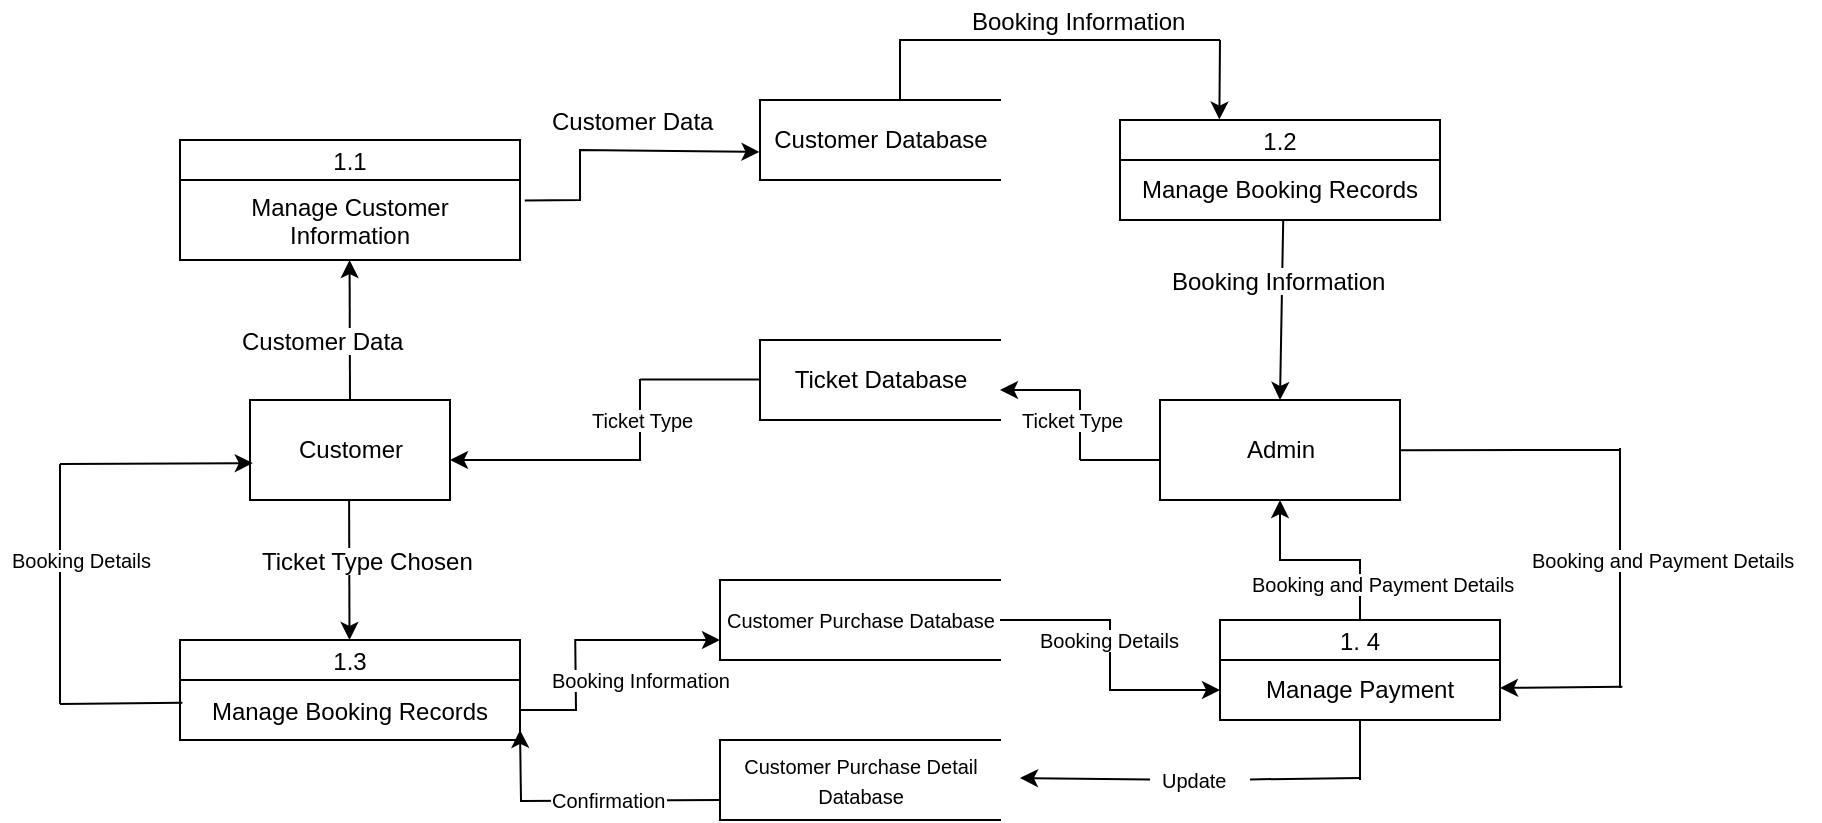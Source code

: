 <mxfile version="16.2.7" type="github">
  <diagram id="S7l8wAbUdRp46LBn-i9x" name="Page-1">
    <mxGraphModel dx="1203" dy="1771" grid="1" gridSize="10" guides="1" tooltips="1" connect="1" arrows="1" fold="1" page="1" pageScale="1" pageWidth="850" pageHeight="1100" math="0" shadow="0">
      <root>
        <mxCell id="0" />
        <mxCell id="1" parent="0" />
        <mxCell id="JdBObX5c28iziQ9NhJDq-1" value="1.3" style="swimlane;fontStyle=0;childLayout=stackLayout;horizontal=1;startSize=20;fillColor=#ffffff;horizontalStack=0;resizeParent=1;resizeParentMax=0;resizeLast=0;collapsible=0;marginBottom=0;swimlaneFillColor=#ffffff;" vertex="1" parent="1">
          <mxGeometry x="90" y="310" width="170" height="50" as="geometry" />
        </mxCell>
        <mxCell id="JdBObX5c28iziQ9NhJDq-6" value="Manage Booking Records" style="text;strokeColor=none;fillColor=none;align=center;verticalAlign=middle;spacingLeft=4;spacingRight=4;overflow=hidden;points=[[0,0.5],[1,0.5]];portConstraint=eastwest;rotatable=0;" vertex="1" parent="JdBObX5c28iziQ9NhJDq-1">
          <mxGeometry y="20" width="170" height="30" as="geometry" />
        </mxCell>
        <mxCell id="JdBObX5c28iziQ9NhJDq-2" value="1.1" style="swimlane;fontStyle=0;childLayout=stackLayout;horizontal=1;startSize=20;fillColor=#ffffff;horizontalStack=0;resizeParent=1;resizeParentMax=0;resizeLast=0;collapsible=0;marginBottom=0;swimlaneFillColor=#ffffff;" vertex="1" parent="1">
          <mxGeometry x="90" y="60" width="170" height="60" as="geometry" />
        </mxCell>
        <mxCell id="JdBObX5c28iziQ9NhJDq-5" value="Manage Customer &#xa;Information" style="text;strokeColor=none;fillColor=none;align=center;verticalAlign=middle;spacingLeft=4;spacingRight=4;overflow=hidden;points=[[0,0.5],[1,0.5]];portConstraint=eastwest;rotatable=0;" vertex="1" parent="JdBObX5c28iziQ9NhJDq-2">
          <mxGeometry y="20" width="170" height="40" as="geometry" />
        </mxCell>
        <mxCell id="JdBObX5c28iziQ9NhJDq-58" value="" style="edgeStyle=orthogonalEdgeStyle;rounded=0;orthogonalLoop=1;jettySize=auto;html=1;fontSize=10;startArrow=none;startFill=0;endArrow=classic;endFill=1;" edge="1" parent="1" source="JdBObX5c28iziQ9NhJDq-3" target="JdBObX5c28iziQ9NhJDq-9">
          <mxGeometry relative="1" as="geometry" />
        </mxCell>
        <mxCell id="JdBObX5c28iziQ9NhJDq-3" value="1. 4" style="swimlane;fontStyle=0;childLayout=stackLayout;horizontal=1;startSize=20;fillColor=#ffffff;horizontalStack=0;resizeParent=1;resizeParentMax=0;resizeLast=0;collapsible=0;marginBottom=0;swimlaneFillColor=#ffffff;" vertex="1" parent="1">
          <mxGeometry x="610" y="300" width="140" height="50" as="geometry" />
        </mxCell>
        <mxCell id="JdBObX5c28iziQ9NhJDq-8" value="Manage Payment" style="text;html=1;strokeColor=none;fillColor=none;align=center;verticalAlign=middle;whiteSpace=wrap;rounded=0;" vertex="1" parent="JdBObX5c28iziQ9NhJDq-3">
          <mxGeometry y="20" width="140" height="30" as="geometry" />
        </mxCell>
        <mxCell id="JdBObX5c28iziQ9NhJDq-4" value="1.2" style="swimlane;fontStyle=0;childLayout=stackLayout;horizontal=1;startSize=20;fillColor=#ffffff;horizontalStack=0;resizeParent=1;resizeParentMax=0;resizeLast=0;collapsible=0;marginBottom=0;swimlaneFillColor=#ffffff;" vertex="1" parent="1">
          <mxGeometry x="560" y="50" width="160" height="50" as="geometry" />
        </mxCell>
        <mxCell id="JdBObX5c28iziQ9NhJDq-7" value="Manage Booking Records" style="text;html=1;strokeColor=none;fillColor=none;align=center;verticalAlign=middle;whiteSpace=wrap;rounded=0;" vertex="1" parent="JdBObX5c28iziQ9NhJDq-4">
          <mxGeometry y="20" width="160" height="30" as="geometry" />
        </mxCell>
        <mxCell id="JdBObX5c28iziQ9NhJDq-9" value="Admin" style="html=1;dashed=0;whitespace=wrap;" vertex="1" parent="1">
          <mxGeometry x="580" y="190" width="120" height="50" as="geometry" />
        </mxCell>
        <mxCell id="JdBObX5c28iziQ9NhJDq-11" value="Customer" style="html=1;dashed=0;whitespace=wrap;" vertex="1" parent="1">
          <mxGeometry x="125" y="190" width="100" height="50" as="geometry" />
        </mxCell>
        <mxCell id="JdBObX5c28iziQ9NhJDq-12" value="" style="endArrow=classic;html=1;rounded=0;exitX=0.5;exitY=0;exitDx=0;exitDy=0;" edge="1" parent="1" source="JdBObX5c28iziQ9NhJDq-11">
          <mxGeometry width="50" height="50" relative="1" as="geometry">
            <mxPoint x="174.79" y="180" as="sourcePoint" />
            <mxPoint x="174.79" y="120" as="targetPoint" />
          </mxGeometry>
        </mxCell>
        <mxCell id="JdBObX5c28iziQ9NhJDq-14" value="" style="endArrow=none;html=1;rounded=0;exitX=0.5;exitY=0;exitDx=0;exitDy=0;endFill=0;startArrow=classic;startFill=1;" edge="1" parent="1">
          <mxGeometry width="50" height="50" relative="1" as="geometry">
            <mxPoint x="174.76" y="310" as="sourcePoint" />
            <mxPoint x="174.55" y="240" as="targetPoint" />
          </mxGeometry>
        </mxCell>
        <mxCell id="JdBObX5c28iziQ9NhJDq-15" value="Customer Database" style="html=1;dashed=0;whitespace=wrap;shape=partialRectangle;right=0;" vertex="1" parent="1">
          <mxGeometry x="380" y="40" width="120" height="40" as="geometry" />
        </mxCell>
        <mxCell id="JdBObX5c28iziQ9NhJDq-16" value="Ticket Database" style="html=1;dashed=0;whitespace=wrap;shape=partialRectangle;right=0;" vertex="1" parent="1">
          <mxGeometry x="380" y="160" width="120" height="40" as="geometry" />
        </mxCell>
        <mxCell id="JdBObX5c28iziQ9NhJDq-56" value="" style="edgeStyle=orthogonalEdgeStyle;rounded=0;orthogonalLoop=1;jettySize=auto;html=1;fontSize=10;startArrow=none;startFill=0;endArrow=classic;endFill=1;" edge="1" parent="1" source="JdBObX5c28iziQ9NhJDq-17" target="JdBObX5c28iziQ9NhJDq-8">
          <mxGeometry relative="1" as="geometry" />
        </mxCell>
        <mxCell id="JdBObX5c28iziQ9NhJDq-17" value="&lt;font style=&quot;font-size: 10px&quot;&gt;Customer Purchase Database&lt;/font&gt;" style="html=1;dashed=0;whitespace=wrap;shape=partialRectangle;right=0;" vertex="1" parent="1">
          <mxGeometry x="360" y="280" width="140" height="40" as="geometry" />
        </mxCell>
        <mxCell id="JdBObX5c28iziQ9NhJDq-25" value="Customer Data" style="text;strokeColor=none;fillColor=none;align=left;verticalAlign=middle;spacingLeft=4;spacingRight=4;overflow=hidden;points=[[0,0.5],[1,0.5]];portConstraint=eastwest;rotatable=0;rounded=1;labelBackgroundColor=#FFFFFF;fontSize=12;" vertex="1" parent="1">
          <mxGeometry x="115" y="150" width="120" height="20" as="geometry" />
        </mxCell>
        <mxCell id="JdBObX5c28iziQ9NhJDq-27" value="" style="endArrow=classic;html=1;rounded=0;exitX=1.014;exitY=0.257;exitDx=0;exitDy=0;exitPerimeter=0;entryX=-0.002;entryY=0.649;entryDx=0;entryDy=0;entryPerimeter=0;" edge="1" parent="1" source="JdBObX5c28iziQ9NhJDq-5" target="JdBObX5c28iziQ9NhJDq-15">
          <mxGeometry width="50" height="50" relative="1" as="geometry">
            <mxPoint x="290" y="115" as="sourcePoint" />
            <mxPoint x="340" y="65" as="targetPoint" />
            <Array as="points">
              <mxPoint x="290" y="90" />
              <mxPoint x="290" y="65" />
            </Array>
          </mxGeometry>
        </mxCell>
        <mxCell id="JdBObX5c28iziQ9NhJDq-28" value="Customer Data" style="text;strokeColor=none;fillColor=none;align=left;verticalAlign=middle;spacingLeft=4;spacingRight=4;overflow=hidden;points=[[0,0.5],[1,0.5]];portConstraint=eastwest;rotatable=0;rounded=1;labelBackgroundColor=#FFFFFF;fontSize=12;" vertex="1" parent="1">
          <mxGeometry x="270" y="40" width="120" height="20" as="geometry" />
        </mxCell>
        <mxCell id="JdBObX5c28iziQ9NhJDq-29" value="" style="endArrow=none;html=1;rounded=0;endFill=0;" edge="1" parent="1">
          <mxGeometry width="50" height="50" relative="1" as="geometry">
            <mxPoint x="450" y="40" as="sourcePoint" />
            <mxPoint x="610" y="10" as="targetPoint" />
            <Array as="points">
              <mxPoint x="450" y="10" />
            </Array>
          </mxGeometry>
        </mxCell>
        <mxCell id="JdBObX5c28iziQ9NhJDq-30" value="" style="endArrow=classic;html=1;rounded=0;entryX=0.348;entryY=-0.004;entryDx=0;entryDy=0;entryPerimeter=0;" edge="1" parent="1">
          <mxGeometry width="50" height="50" relative="1" as="geometry">
            <mxPoint x="610" y="10" as="sourcePoint" />
            <mxPoint x="609.68" y="49.8" as="targetPoint" />
          </mxGeometry>
        </mxCell>
        <mxCell id="JdBObX5c28iziQ9NhJDq-31" value="Booking Information" style="text;strokeColor=none;fillColor=none;align=left;verticalAlign=middle;spacingLeft=4;spacingRight=4;overflow=hidden;points=[[0,0.5],[1,0.5]];portConstraint=eastwest;rotatable=0;rounded=1;labelBackgroundColor=#FFFFFF;fontSize=12;" vertex="1" parent="1">
          <mxGeometry x="480" y="-10" width="120" height="20" as="geometry" />
        </mxCell>
        <mxCell id="JdBObX5c28iziQ9NhJDq-32" value="" style="endArrow=classic;html=1;rounded=0;entryX=0.5;entryY=0;entryDx=0;entryDy=0;exitX=0.51;exitY=1.016;exitDx=0;exitDy=0;exitPerimeter=0;" edge="1" parent="1" source="JdBObX5c28iziQ9NhJDq-7" target="JdBObX5c28iziQ9NhJDq-9">
          <mxGeometry width="50" height="50" relative="1" as="geometry">
            <mxPoint x="641" y="104" as="sourcePoint" />
            <mxPoint x="641.0" y="160" as="targetPoint" />
          </mxGeometry>
        </mxCell>
        <mxCell id="JdBObX5c28iziQ9NhJDq-33" value="Booking Information" style="text;strokeColor=none;fillColor=none;align=left;verticalAlign=middle;spacingLeft=4;spacingRight=4;overflow=hidden;points=[[0,0.5],[1,0.5]];portConstraint=eastwest;rotatable=0;rounded=1;labelBackgroundColor=#FFFFFF;fontSize=12;" vertex="1" parent="1">
          <mxGeometry x="580" y="120" width="120" height="20" as="geometry" />
        </mxCell>
        <mxCell id="JdBObX5c28iziQ9NhJDq-38" value="" style="endArrow=none;html=1;rounded=0;endFill=0;startArrow=classic;startFill=1;" edge="1" parent="1">
          <mxGeometry width="50" height="50" relative="1" as="geometry">
            <mxPoint x="500" y="185" as="sourcePoint" />
            <mxPoint x="540" y="185" as="targetPoint" />
          </mxGeometry>
        </mxCell>
        <mxCell id="JdBObX5c28iziQ9NhJDq-39" value="" style="endArrow=none;html=1;rounded=0;endFill=0;" edge="1" parent="1">
          <mxGeometry width="50" height="50" relative="1" as="geometry">
            <mxPoint x="540" y="184.74" as="sourcePoint" />
            <mxPoint x="540" y="220" as="targetPoint" />
          </mxGeometry>
        </mxCell>
        <mxCell id="JdBObX5c28iziQ9NhJDq-40" value="" style="endArrow=none;html=1;rounded=0;endFill=0;" edge="1" parent="1">
          <mxGeometry width="50" height="50" relative="1" as="geometry">
            <mxPoint x="540" y="220" as="sourcePoint" />
            <mxPoint x="580" y="220" as="targetPoint" />
          </mxGeometry>
        </mxCell>
        <mxCell id="JdBObX5c28iziQ9NhJDq-41" value="Ticket Type" style="text;strokeColor=none;fillColor=none;align=left;verticalAlign=middle;spacingLeft=4;spacingRight=4;overflow=hidden;points=[[0,0.5],[1,0.5]];portConstraint=eastwest;rotatable=0;rounded=1;labelBackgroundColor=#FFFFFF;fontSize=10;" vertex="1" parent="1">
          <mxGeometry x="505" y="190" width="70" height="20" as="geometry" />
        </mxCell>
        <mxCell id="JdBObX5c28iziQ9NhJDq-42" value="" style="endArrow=none;html=1;rounded=0;fontSize=10;endFill=0;" edge="1" parent="1">
          <mxGeometry width="50" height="50" relative="1" as="geometry">
            <mxPoint x="380" y="179.74" as="sourcePoint" />
            <mxPoint x="320" y="179.74" as="targetPoint" />
          </mxGeometry>
        </mxCell>
        <mxCell id="JdBObX5c28iziQ9NhJDq-43" value="" style="endArrow=none;html=1;rounded=0;fontSize=10;endFill=0;" edge="1" parent="1">
          <mxGeometry width="50" height="50" relative="1" as="geometry">
            <mxPoint x="320" y="220.5" as="sourcePoint" />
            <mxPoint x="320" y="179.5" as="targetPoint" />
          </mxGeometry>
        </mxCell>
        <mxCell id="JdBObX5c28iziQ9NhJDq-44" value="" style="endArrow=classic;html=1;rounded=0;fontSize=10;" edge="1" parent="1">
          <mxGeometry width="50" height="50" relative="1" as="geometry">
            <mxPoint x="320" y="220" as="sourcePoint" />
            <mxPoint x="225" y="220" as="targetPoint" />
          </mxGeometry>
        </mxCell>
        <mxCell id="JdBObX5c28iziQ9NhJDq-45" value="Ticket Type" style="text;strokeColor=none;fillColor=none;align=left;verticalAlign=middle;spacingLeft=4;spacingRight=4;overflow=hidden;points=[[0,0.5],[1,0.5]];portConstraint=eastwest;rotatable=0;rounded=1;labelBackgroundColor=#FFFFFF;fontSize=10;" vertex="1" parent="1">
          <mxGeometry x="290" y="190" width="70" height="20" as="geometry" />
        </mxCell>
        <mxCell id="JdBObX5c28iziQ9NhJDq-78" value="" style="edgeStyle=orthogonalEdgeStyle;rounded=0;orthogonalLoop=1;jettySize=auto;html=1;fontSize=10;startArrow=none;startFill=0;endArrow=classic;endFill=1;" edge="1" parent="1">
          <mxGeometry relative="1" as="geometry">
            <mxPoint x="360" y="389.993" as="sourcePoint" />
            <mxPoint x="260" y="354.94" as="targetPoint" />
          </mxGeometry>
        </mxCell>
        <mxCell id="JdBObX5c28iziQ9NhJDq-46" value="&lt;font style=&quot;font-size: 10px&quot;&gt;Customer Purchase Detail&lt;br&gt;Database&lt;br&gt;&lt;/font&gt;" style="html=1;dashed=0;whitespace=wrap;shape=partialRectangle;right=0;" vertex="1" parent="1">
          <mxGeometry x="360" y="360" width="140" height="40" as="geometry" />
        </mxCell>
        <mxCell id="JdBObX5c28iziQ9NhJDq-47" value="" style="endArrow=classic;html=1;rounded=0;exitX=1;exitY=0.5;exitDx=0;exitDy=0;entryX=0;entryY=0.75;entryDx=0;entryDy=0;" edge="1" parent="1" source="JdBObX5c28iziQ9NhJDq-6" target="JdBObX5c28iziQ9NhJDq-17">
          <mxGeometry width="50" height="50" relative="1" as="geometry">
            <mxPoint x="260.0" y="335.28" as="sourcePoint" />
            <mxPoint x="358.81" y="311.28" as="targetPoint" />
            <Array as="points">
              <mxPoint x="288" y="345" />
              <mxPoint x="287.62" y="310" />
            </Array>
          </mxGeometry>
        </mxCell>
        <mxCell id="JdBObX5c28iziQ9NhJDq-48" value="Booking Information" style="text;strokeColor=none;fillColor=none;align=left;verticalAlign=middle;spacingLeft=4;spacingRight=4;overflow=hidden;points=[[0,0.5],[1,0.5]];portConstraint=eastwest;rotatable=0;rounded=1;labelBackgroundColor=#FFFFFF;fontSize=10;" vertex="1" parent="1">
          <mxGeometry x="270" y="320" width="100" height="20" as="geometry" />
        </mxCell>
        <mxCell id="JdBObX5c28iziQ9NhJDq-49" value="Ticket Type Chosen " style="text;strokeColor=none;fillColor=none;align=left;verticalAlign=middle;spacingLeft=4;spacingRight=4;overflow=hidden;points=[[0,0.5],[1,0.5]];portConstraint=eastwest;rotatable=0;rounded=1;labelBackgroundColor=#FFFFFF;fontSize=12;" vertex="1" parent="1">
          <mxGeometry x="125" y="260" width="120" height="20" as="geometry" />
        </mxCell>
        <mxCell id="JdBObX5c28iziQ9NhJDq-57" value="Booking Details" style="text;strokeColor=none;fillColor=none;align=left;verticalAlign=middle;spacingLeft=4;spacingRight=4;overflow=hidden;points=[[0,0.5],[1,0.5]];portConstraint=eastwest;rotatable=0;rounded=1;labelBackgroundColor=#FFFFFF;fontSize=10;" vertex="1" parent="1">
          <mxGeometry x="514" y="300" width="100" height="20" as="geometry" />
        </mxCell>
        <mxCell id="JdBObX5c28iziQ9NhJDq-59" value="Booking and Payment Details" style="text;strokeColor=none;fillColor=none;align=left;verticalAlign=middle;spacingLeft=4;spacingRight=4;overflow=hidden;points=[[0,0.5],[1,0.5]];portConstraint=eastwest;rotatable=0;rounded=1;labelBackgroundColor=#FFFFFF;fontSize=10;" vertex="1" parent="1">
          <mxGeometry x="620" y="272" width="150" height="20" as="geometry" />
        </mxCell>
        <mxCell id="JdBObX5c28iziQ9NhJDq-63" value="" style="endArrow=none;html=1;rounded=0;fontSize=10;entryX=0.007;entryY=0.378;entryDx=0;entryDy=0;entryPerimeter=0;endFill=0;" edge="1" parent="1" target="JdBObX5c28iziQ9NhJDq-6">
          <mxGeometry width="50" height="50" relative="1" as="geometry">
            <mxPoint x="30" y="342" as="sourcePoint" />
            <mxPoint x="80" y="292" as="targetPoint" />
          </mxGeometry>
        </mxCell>
        <mxCell id="JdBObX5c28iziQ9NhJDq-64" value="" style="endArrow=none;html=1;rounded=0;fontSize=10;endFill=0;" edge="1" parent="1">
          <mxGeometry width="50" height="50" relative="1" as="geometry">
            <mxPoint x="30" y="342" as="sourcePoint" />
            <mxPoint x="30" y="222" as="targetPoint" />
          </mxGeometry>
        </mxCell>
        <mxCell id="JdBObX5c28iziQ9NhJDq-65" value="" style="endArrow=classic;html=1;rounded=0;fontSize=10;entryX=0.014;entryY=0.671;entryDx=0;entryDy=0;entryPerimeter=0;" edge="1" parent="1">
          <mxGeometry width="50" height="50" relative="1" as="geometry">
            <mxPoint x="30" y="222" as="sourcePoint" />
            <mxPoint x="126.4" y="221.55" as="targetPoint" />
          </mxGeometry>
        </mxCell>
        <mxCell id="JdBObX5c28iziQ9NhJDq-66" value="Booking Details" style="text;strokeColor=none;fillColor=none;align=left;verticalAlign=middle;spacingLeft=4;spacingRight=4;overflow=hidden;points=[[0,0.5],[1,0.5]];portConstraint=eastwest;rotatable=0;rounded=1;labelBackgroundColor=#FFFFFF;fontSize=10;" vertex="1" parent="1">
          <mxGeometry y="260" width="100" height="20" as="geometry" />
        </mxCell>
        <mxCell id="JdBObX5c28iziQ9NhJDq-68" value="" style="endArrow=none;html=1;rounded=0;fontSize=10;entryX=0.007;entryY=0.378;entryDx=0;entryDy=0;entryPerimeter=0;endFill=0;startArrow=classic;startFill=1;" edge="1" parent="1">
          <mxGeometry width="50" height="50" relative="1" as="geometry">
            <mxPoint x="750" y="334.0" as="sourcePoint" />
            <mxPoint x="811.19" y="333.34" as="targetPoint" />
          </mxGeometry>
        </mxCell>
        <mxCell id="JdBObX5c28iziQ9NhJDq-69" value="" style="endArrow=none;html=1;rounded=0;fontSize=10;endFill=0;" edge="1" parent="1">
          <mxGeometry width="50" height="50" relative="1" as="geometry">
            <mxPoint x="810" y="334.0" as="sourcePoint" />
            <mxPoint x="810" y="214" as="targetPoint" />
          </mxGeometry>
        </mxCell>
        <mxCell id="JdBObX5c28iziQ9NhJDq-70" value="" style="endArrow=none;html=1;rounded=0;fontSize=10;endFill=0;" edge="1" parent="1">
          <mxGeometry width="50" height="50" relative="1" as="geometry">
            <mxPoint x="700" y="215.08" as="sourcePoint" />
            <mxPoint x="810" y="215" as="targetPoint" />
          </mxGeometry>
        </mxCell>
        <mxCell id="JdBObX5c28iziQ9NhJDq-71" value="Booking and Payment Details" style="text;strokeColor=none;fillColor=none;align=left;verticalAlign=middle;spacingLeft=4;spacingRight=4;overflow=hidden;points=[[0,0.5],[1,0.5]];portConstraint=eastwest;rotatable=0;rounded=1;labelBackgroundColor=#FFFFFF;fontSize=10;" vertex="1" parent="1">
          <mxGeometry x="760" y="260" width="150" height="20" as="geometry" />
        </mxCell>
        <mxCell id="JdBObX5c28iziQ9NhJDq-74" value="" style="endArrow=none;html=1;rounded=0;fontSize=10;entryX=0.5;entryY=1;entryDx=0;entryDy=0;endFill=0;" edge="1" parent="1" target="JdBObX5c28iziQ9NhJDq-8">
          <mxGeometry width="50" height="50" relative="1" as="geometry">
            <mxPoint x="680" y="380" as="sourcePoint" />
            <mxPoint x="682" y="355" as="targetPoint" />
          </mxGeometry>
        </mxCell>
        <mxCell id="JdBObX5c28iziQ9NhJDq-75" value="" style="endArrow=none;html=1;rounded=0;fontSize=10;endFill=0;startArrow=none;" edge="1" parent="1" source="JdBObX5c28iziQ9NhJDq-76">
          <mxGeometry width="50" height="50" relative="1" as="geometry">
            <mxPoint x="510" y="379" as="sourcePoint" />
            <mxPoint x="680" y="379" as="targetPoint" />
          </mxGeometry>
        </mxCell>
        <mxCell id="JdBObX5c28iziQ9NhJDq-76" value="Update" style="text;strokeColor=none;fillColor=none;align=left;verticalAlign=middle;spacingLeft=4;spacingRight=4;overflow=hidden;points=[[0,0.5],[1,0.5]];portConstraint=eastwest;rotatable=0;rounded=1;labelBackgroundColor=#FFFFFF;fontSize=10;" vertex="1" parent="1">
          <mxGeometry x="575" y="370" width="50" height="20" as="geometry" />
        </mxCell>
        <mxCell id="JdBObX5c28iziQ9NhJDq-77" value="" style="endArrow=none;html=1;rounded=0;fontSize=10;endFill=0;startArrow=classic;startFill=1;" edge="1" parent="1" target="JdBObX5c28iziQ9NhJDq-76">
          <mxGeometry width="50" height="50" relative="1" as="geometry">
            <mxPoint x="510" y="379" as="sourcePoint" />
            <mxPoint x="680" y="379" as="targetPoint" />
          </mxGeometry>
        </mxCell>
        <mxCell id="JdBObX5c28iziQ9NhJDq-79" value="Confirmation" style="text;strokeColor=none;fillColor=none;align=left;verticalAlign=middle;spacingLeft=4;spacingRight=4;overflow=hidden;points=[[0,0.5],[1,0.5]];portConstraint=eastwest;rotatable=0;rounded=1;labelBackgroundColor=#FFFFFF;fontSize=10;" vertex="1" parent="1">
          <mxGeometry x="270" y="380" width="70" height="20" as="geometry" />
        </mxCell>
      </root>
    </mxGraphModel>
  </diagram>
</mxfile>
